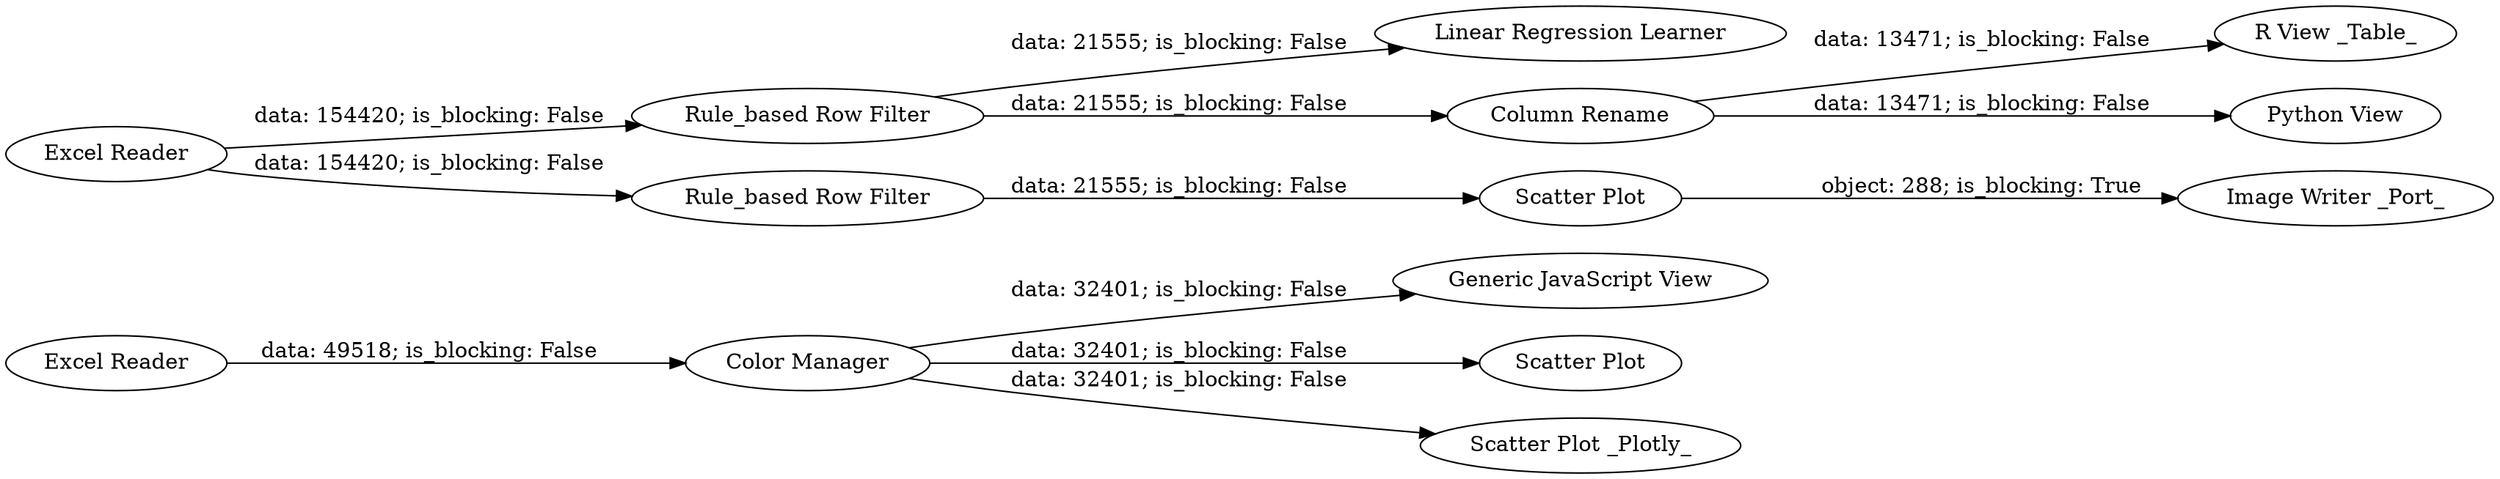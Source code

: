 digraph {
	"3571100930115278477_36" [label="Generic JavaScript View"]
	"3571100930115278477_24" [label="Image Writer _Port_"]
	"3571100930115278477_22" [label="Scatter Plot"]
	"3571100930115278477_32" [label="Linear Regression Learner"]
	"3571100930115278477_97" [label="R View _Table_"]
	"3571100930115278477_26" [label="Color Manager"]
	"3571100930115278477_23" [label="Scatter Plot"]
	"3571100930115278477_20" [label="Excel Reader"]
	"3571100930115278477_99" [label="Scatter Plot _Plotly_"]
	"3571100930115278477_96" [label="Python View"]
	"3571100930115278477_33" [label="Rule_based Row Filter"]
	"3571100930115278477_98" [label="Column Rename"]
	"3571100930115278477_1" [label="Excel Reader"]
	"3571100930115278477_2" [label="Rule_based Row Filter"]
	"3571100930115278477_98" -> "3571100930115278477_96" [label="data: 13471; is_blocking: False"]
	"3571100930115278477_1" -> "3571100930115278477_2" [label="data: 154420; is_blocking: False"]
	"3571100930115278477_26" -> "3571100930115278477_22" [label="data: 32401; is_blocking: False"]
	"3571100930115278477_1" -> "3571100930115278477_33" [label="data: 154420; is_blocking: False"]
	"3571100930115278477_20" -> "3571100930115278477_26" [label="data: 49518; is_blocking: False"]
	"3571100930115278477_26" -> "3571100930115278477_36" [label="data: 32401; is_blocking: False"]
	"3571100930115278477_2" -> "3571100930115278477_23" [label="data: 21555; is_blocking: False"]
	"3571100930115278477_33" -> "3571100930115278477_32" [label="data: 21555; is_blocking: False"]
	"3571100930115278477_26" -> "3571100930115278477_99" [label="data: 32401; is_blocking: False"]
	"3571100930115278477_23" -> "3571100930115278477_24" [label="object: 288; is_blocking: True"]
	"3571100930115278477_33" -> "3571100930115278477_98" [label="data: 21555; is_blocking: False"]
	"3571100930115278477_98" -> "3571100930115278477_97" [label="data: 13471; is_blocking: False"]
	rankdir=LR
}
